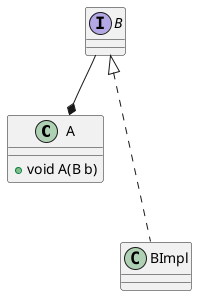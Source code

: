 @startuml
'https://plantuml.com/class-diagram

class A {
    + void A(B b)
}

interface B

class BImpl

BImpl -up..|> B

B --* A

@enduml